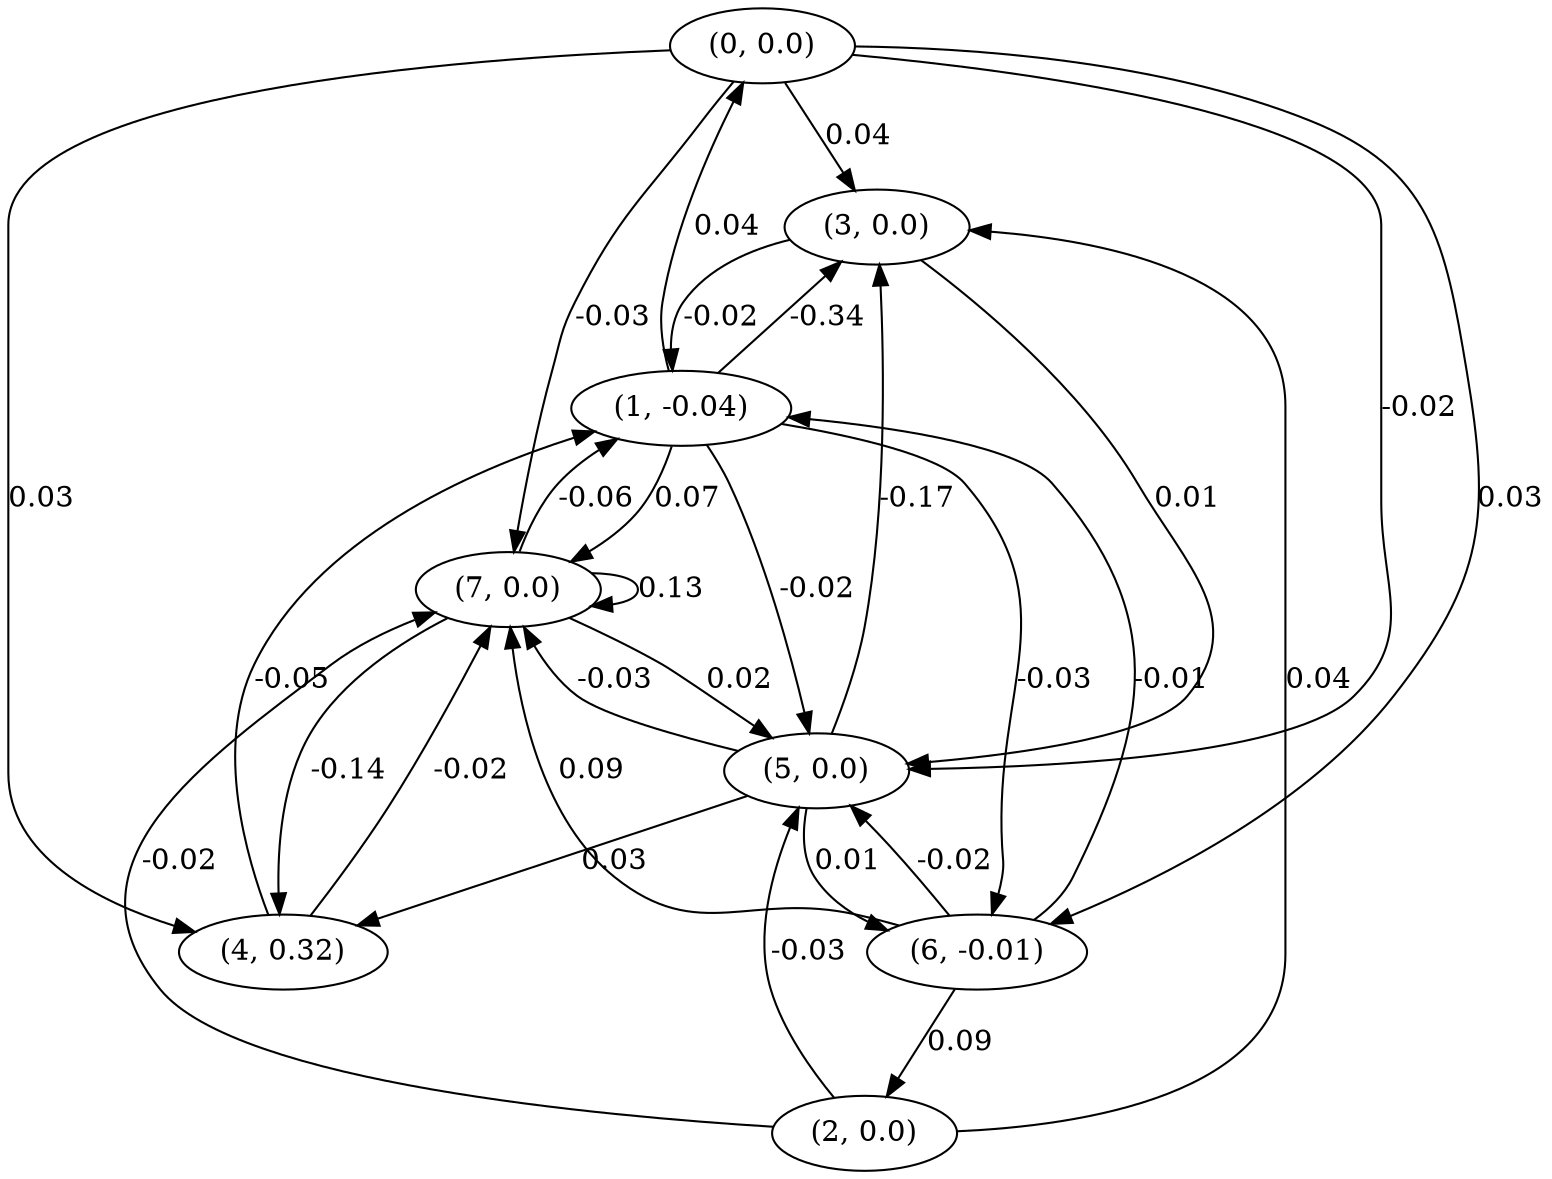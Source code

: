 digraph {
    0 [ label = "(0, 0.0)" ]
    1 [ label = "(1, -0.04)" ]
    2 [ label = "(2, 0.0)" ]
    3 [ label = "(3, 0.0)" ]
    4 [ label = "(4, 0.32)" ]
    5 [ label = "(5, 0.0)" ]
    6 [ label = "(6, -0.01)" ]
    7 [ label = "(7, 0.0)" ]
    7 -> 7 [ label = "0.13" ]
    1 -> 0 [ label = "0.04" ]
    3 -> 1 [ label = "-0.02" ]
    4 -> 1 [ label = "-0.05" ]
    6 -> 1 [ label = "-0.01" ]
    7 -> 1 [ label = "-0.06" ]
    6 -> 2 [ label = "0.09" ]
    0 -> 3 [ label = "0.04" ]
    1 -> 3 [ label = "-0.34" ]
    2 -> 3 [ label = "0.04" ]
    5 -> 3 [ label = "-0.17" ]
    0 -> 4 [ label = "0.03" ]
    5 -> 4 [ label = "0.03" ]
    7 -> 4 [ label = "-0.14" ]
    0 -> 5 [ label = "-0.02" ]
    1 -> 5 [ label = "-0.02" ]
    2 -> 5 [ label = "-0.03" ]
    3 -> 5 [ label = "0.01" ]
    6 -> 5 [ label = "-0.02" ]
    7 -> 5 [ label = "0.02" ]
    0 -> 6 [ label = "0.03" ]
    1 -> 6 [ label = "-0.03" ]
    5 -> 6 [ label = "0.01" ]
    0 -> 7 [ label = "-0.03" ]
    1 -> 7 [ label = "0.07" ]
    2 -> 7 [ label = "-0.02" ]
    4 -> 7 [ label = "-0.02" ]
    5 -> 7 [ label = "-0.03" ]
    6 -> 7 [ label = "0.09" ]
}

